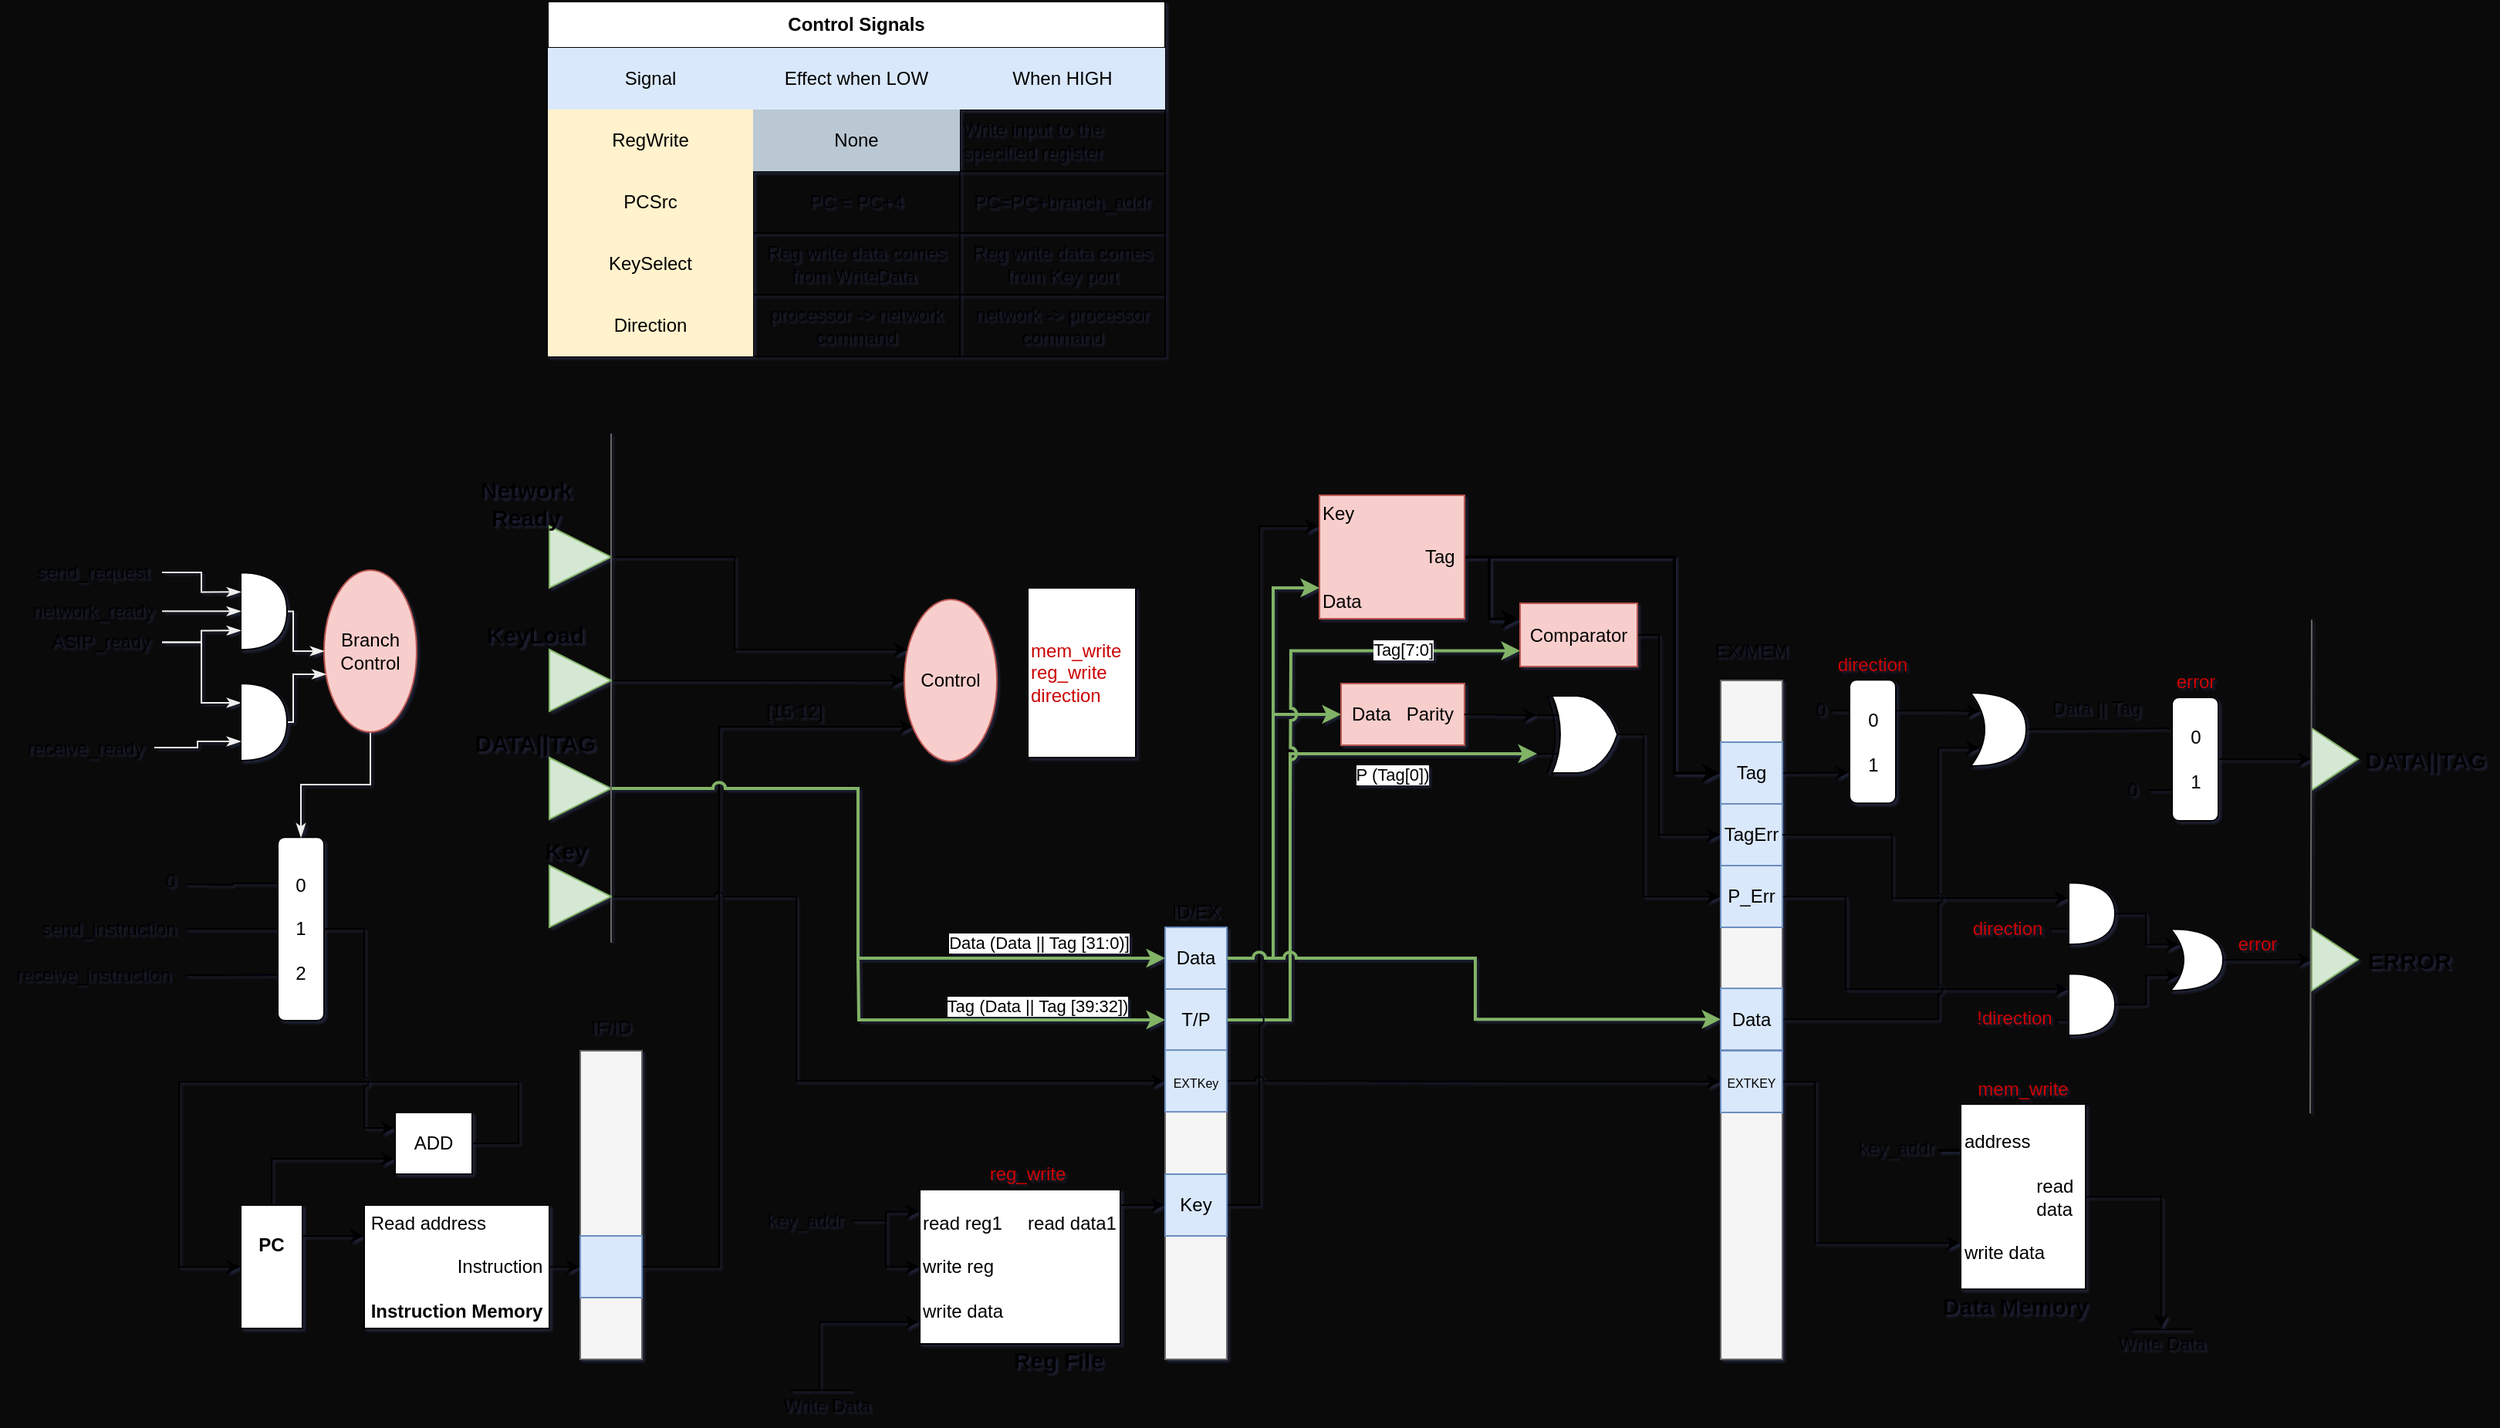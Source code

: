 <mxfile version="13.6.5">
    <diagram name="Page-1" id="74e2e168-ea6b-b213-b513-2b3c1d86103e">
        <mxGraphModel dx="2070" dy="389" grid="1" gridSize="10" guides="1" tooltips="1" connect="1" arrows="1" fold="1" page="1" pageScale="1" pageWidth="1654" pageHeight="1169" background="#0A0A0A" math="0" shadow="1">
            <root>
                <mxCell id="0"/>
                <mxCell id="1" parent="0"/>
                <mxCell id="Qz7bdWwAVYigRdBkFdGd-472" value="" style="rounded=0;whiteSpace=wrap;html=1;fillColor=#f5f5f5;strokeColor=#666666;fontColor=#333333;" parent="1" vertex="1">
                    <mxGeometry x="-525" y="564" width="40" height="440" as="geometry"/>
                </mxCell>
                <mxCell id="Qz7bdWwAVYigRdBkFdGd-471" value="" style="rounded=0;whiteSpace=wrap;html=1;fillColor=#f5f5f5;strokeColor=#666666;fontColor=#333333;" parent="1" vertex="1">
                    <mxGeometry x="-885" y="724" width="40" height="280" as="geometry"/>
                </mxCell>
                <mxCell id="Qz7bdWwAVYigRdBkFdGd-112" value="" style="rounded=0;whiteSpace=wrap;html=1;fillColor=#f5f5f5;strokeColor=#666666;fontColor=#333333;" parent="1" vertex="1">
                    <mxGeometry x="-1264" y="804" width="40" height="200" as="geometry"/>
                </mxCell>
                <mxCell id="Qz7bdWwAVYigRdBkFdGd-50" style="rounded=0;orthogonalLoop=1;jettySize=auto;html=1;strokeWidth=2;entryX=0;entryY=0.75;entryDx=0;entryDy=0;entryPerimeter=0;edgeStyle=elbowEdgeStyle;exitX=1;exitY=0.5;exitDx=0;exitDy=0;fillColor=#d5e8d4;strokeColor=#82b366;jumpStyle=arc;" parent="1" source="Qz7bdWwAVYigRdBkFdGd-68" target="X4M5kiGfj8G9DCbS5m-O-1" edge="1">
                    <mxGeometry relative="1" as="geometry">
                        <mxPoint x="-865" y="544" as="sourcePoint"/>
                        <mxPoint x="-635" y="684" as="targetPoint"/>
                        <Array as="points">
                            <mxPoint x="-804" y="694"/>
                            <mxPoint x="-805" y="694"/>
                            <mxPoint x="-745" y="714"/>
                        </Array>
                    </mxGeometry>
                </mxCell>
                <mxCell id="Qz7bdWwAVYigRdBkFdGd-59" value="P (Tag[0])" style="edgeLabel;html=1;align=center;verticalAlign=middle;resizable=0;points=[];" parent="Qz7bdWwAVYigRdBkFdGd-50" vertex="1" connectable="0">
                    <mxGeometry x="-0.06" y="-1" relative="1" as="geometry">
                        <mxPoint x="65" y="-25.14" as="offset"/>
                    </mxGeometry>
                </mxCell>
                <mxCell id="5" style="edgeStyle=orthogonalEdgeStyle;rounded=0;orthogonalLoop=1;jettySize=auto;html=1;" edge="1" parent="1" source="6q1xAT7e-KM2-TRKY-lN-1" target="Qz7bdWwAVYigRdBkFdGd-65">
                    <mxGeometry relative="1" as="geometry">
                        <Array as="points">
                            <mxPoint x="-1464" y="874"/>
                        </Array>
                    </mxGeometry>
                </mxCell>
                <mxCell id="6q1xAT7e-KM2-TRKY-lN-1" value="&lt;b&gt;PC&lt;br&gt;&lt;/b&gt;&lt;br&gt;&lt;br&gt;" style="rounded=0;whiteSpace=wrap;html=1;" parent="1" vertex="1">
                    <mxGeometry x="-1484" y="904" width="40" height="80" as="geometry"/>
                </mxCell>
                <mxCell id="OQF8yWpYjCovLzbitYyB-6" style="edgeStyle=orthogonalEdgeStyle;rounded=0;orthogonalLoop=1;jettySize=auto;html=1;entryX=0;entryY=0.5;entryDx=0;entryDy=0;" parent="1" source="6q1xAT7e-KM2-TRKY-lN-2" target="Qz7bdWwAVYigRdBkFdGd-5" edge="1">
                    <mxGeometry relative="1" as="geometry">
                        <mxPoint x="-1284" y="954" as="targetPoint"/>
                    </mxGeometry>
                </mxCell>
                <mxCell id="6q1xAT7e-KM2-TRKY-lN-2" value="&lt;div style=&quot;text-align: left&quot;&gt;&lt;span&gt;Read address&lt;/span&gt;&lt;/div&gt;&lt;div style=&quot;text-align: left&quot;&gt;&lt;br&gt;&lt;/div&gt;&lt;div style=&quot;text-align: right&quot;&gt;&lt;span&gt;Instruction&lt;/span&gt;&lt;/div&gt;&lt;div style=&quot;text-align: right&quot;&gt;&lt;br&gt;&lt;/div&gt;&lt;div style=&quot;text-align: left&quot;&gt;&lt;span&gt;&lt;b&gt;Instruction Memory&lt;/b&gt;&lt;/span&gt;&lt;/div&gt;" style="rounded=0;whiteSpace=wrap;html=1;" parent="1" vertex="1">
                    <mxGeometry x="-1404" y="904" width="120" height="80" as="geometry"/>
                </mxCell>
                <mxCell id="6q1xAT7e-KM2-TRKY-lN-3" value="" style="endArrow=classic;html=1;exitX=1;exitY=0.25;exitDx=0;exitDy=0;entryX=0;entryY=0.25;entryDx=0;entryDy=0;" parent="1" source="6q1xAT7e-KM2-TRKY-lN-1" target="6q1xAT7e-KM2-TRKY-lN-2" edge="1">
                    <mxGeometry width="50" height="50" relative="1" as="geometry">
                        <mxPoint x="-1284" y="994" as="sourcePoint"/>
                        <mxPoint x="-1234" y="944" as="targetPoint"/>
                    </mxGeometry>
                </mxCell>
                <mxCell id="6q1xAT7e-KM2-TRKY-lN-13" value="&lt;div&gt;&lt;span&gt;read reg1&amp;nbsp; &amp;nbsp; &amp;nbsp;read data1&lt;/span&gt;&lt;/div&gt;&lt;div style=&quot;text-align: right&quot;&gt;&lt;br&gt;&lt;/div&gt;&lt;div&gt;&lt;span&gt;write reg&lt;/span&gt;&lt;/div&gt;&lt;div&gt;&lt;span&gt;&lt;br&gt;&lt;/span&gt;&lt;/div&gt;write data" style="rounded=0;whiteSpace=wrap;html=1;align=left;" parent="1" vertex="1">
                    <mxGeometry x="-1044" y="894" width="130" height="100" as="geometry"/>
                </mxCell>
                <mxCell id="zgt9jMyl5GcCJCUbDBFP-15" style="edgeStyle=orthogonalEdgeStyle;rounded=0;jumpStyle=arc;orthogonalLoop=1;jettySize=auto;html=1;exitX=1;exitY=0.5;exitDx=0;exitDy=0;strokeWidth=1;entryX=0.5;entryY=0;entryDx=0;entryDy=0;" edge="1" parent="1" source="6q1xAT7e-KM2-TRKY-lN-38" target="Qz7bdWwAVYigRdBkFdGd-151">
                    <mxGeometry relative="1" as="geometry">
                        <mxPoint x="-239.5" y="974" as="targetPoint"/>
                        <Array as="points">
                            <mxPoint x="-239.5" y="899"/>
                        </Array>
                    </mxGeometry>
                </mxCell>
                <mxCell id="zgt9jMyl5GcCJCUbDBFP-55" style="edgeStyle=orthogonalEdgeStyle;rounded=0;jumpStyle=arc;orthogonalLoop=1;jettySize=auto;html=1;exitX=0;exitY=0.25;exitDx=0;exitDy=0;startArrow=none;startFill=0;endArrow=none;endFill=0;strokeWidth=2;" edge="1" parent="1" source="6q1xAT7e-KM2-TRKY-lN-38">
                    <mxGeometry relative="1" as="geometry">
                        <mxPoint x="-384" y="868.534" as="targetPoint"/>
                    </mxGeometry>
                </mxCell>
                <mxCell id="6q1xAT7e-KM2-TRKY-lN-38" value="&lt;div&gt;&lt;span&gt;address&lt;/span&gt;&lt;/div&gt;&lt;div&gt;&lt;span&gt;&lt;br&gt;&lt;/span&gt;&lt;/div&gt;&lt;div&gt;&lt;span&gt;&amp;nbsp; &amp;nbsp; &amp;nbsp; &amp;nbsp; &amp;nbsp; &amp;nbsp; &amp;nbsp; read&lt;/span&gt;&lt;/div&gt;&lt;div&gt;&lt;span&gt;&amp;nbsp; &amp;nbsp; &amp;nbsp; &amp;nbsp; &amp;nbsp; &amp;nbsp; &amp;nbsp; data&lt;/span&gt;&lt;/div&gt;&lt;div style=&quot;text-align: right&quot;&gt;&lt;br&gt;&lt;/div&gt;&lt;div&gt;&lt;span&gt;write data&lt;/span&gt;&lt;/div&gt;" style="rounded=0;whiteSpace=wrap;html=1;align=left;" parent="1" vertex="1">
                    <mxGeometry x="-369.5" y="838.58" width="81" height="120" as="geometry"/>
                </mxCell>
                <mxCell id="6q1xAT7e-KM2-TRKY-lN-56" value="&lt;font style=&quot;font-size: 15px&quot;&gt;&lt;b&gt;Reg File&lt;/b&gt;&lt;/font&gt;" style="text;html=1;strokeColor=none;fillColor=none;align=center;verticalAlign=middle;whiteSpace=wrap;rounded=0;" parent="1" vertex="1">
                    <mxGeometry x="-994" y="994" width="80" height="20" as="geometry"/>
                </mxCell>
                <mxCell id="6q1xAT7e-KM2-TRKY-lN-57" value="&lt;font style=&quot;font-size: 15px&quot;&gt;&lt;b&gt;Data Memory&lt;/b&gt;&lt;/font&gt;" style="text;html=1;strokeColor=none;fillColor=none;align=center;verticalAlign=middle;whiteSpace=wrap;rounded=0;" parent="1" vertex="1">
                    <mxGeometry x="-394.5" y="958.58" width="120" height="20" as="geometry"/>
                </mxCell>
                <mxCell id="OQF8yWpYjCovLzbitYyB-7" value="IF/ID" style="text;html=1;strokeColor=none;fillColor=none;align=center;verticalAlign=middle;whiteSpace=wrap;rounded=0;" parent="1" vertex="1">
                    <mxGeometry x="-1264" y="778.58" width="40" height="20" as="geometry"/>
                </mxCell>
                <mxCell id="OQF8yWpYjCovLzbitYyB-9" value="ID/EX" style="text;html=1;strokeColor=none;fillColor=none;align=center;verticalAlign=middle;whiteSpace=wrap;rounded=0;" parent="1" vertex="1">
                    <mxGeometry x="-885" y="704" width="40" height="20" as="geometry"/>
                </mxCell>
                <mxCell id="OQF8yWpYjCovLzbitYyB-10" value="" style="endArrow=classic;html=1;entryX=0;entryY=0.5;entryDx=0;entryDy=0;rounded=0;edgeStyle=elbowEdgeStyle;" parent="1" target="Qz7bdWwAVYigRdBkFdGd-8" edge="1">
                    <mxGeometry width="50" height="50" relative="1" as="geometry">
                        <mxPoint x="-914" y="904" as="sourcePoint"/>
                        <mxPoint x="-864" y="856.08" as="targetPoint"/>
                        <Array as="points">
                            <mxPoint x="-905" y="904"/>
                        </Array>
                    </mxGeometry>
                </mxCell>
                <mxCell id="OQF8yWpYjCovLzbitYyB-30" value="EX/MEM" style="text;html=1;strokeColor=none;fillColor=none;align=center;verticalAlign=middle;whiteSpace=wrap;rounded=0;" parent="1" vertex="1">
                    <mxGeometry x="-525" y="535" width="40" height="20" as="geometry"/>
                </mxCell>
                <mxCell id="k0A_4YkUhH9i3NWK06eN-18" value="" style="endArrow=classic;html=1;exitX=1;exitY=0.5;exitDx=0;exitDy=0;rounded=0;entryX=0;entryY=0.5;entryDx=0;entryDy=0;" parent="1" source="Qz7bdWwAVYigRdBkFdGd-65" target="6q1xAT7e-KM2-TRKY-lN-1" edge="1">
                    <mxGeometry width="50" height="50" relative="1" as="geometry">
                        <mxPoint x="-1324.442" y="768.869" as="sourcePoint"/>
                        <mxPoint x="-1544" y="929" as="targetPoint"/>
                        <Array as="points">
                            <mxPoint x="-1304" y="864"/>
                            <mxPoint x="-1304" y="824"/>
                            <mxPoint x="-1524" y="824"/>
                            <mxPoint x="-1524" y="944"/>
                        </Array>
                    </mxGeometry>
                </mxCell>
                <mxCell id="Qz7bdWwAVYigRdBkFdGd-118" style="edgeStyle=elbowEdgeStyle;rounded=0;jumpStyle=arc;orthogonalLoop=1;jettySize=auto;html=1;strokeWidth=1;entryX=0.097;entryY=0.786;entryDx=0;entryDy=0;entryPerimeter=0;" parent="1" source="Qz7bdWwAVYigRdBkFdGd-5" edge="1" target="Qz7bdWwAVYigRdBkFdGd-115">
                    <mxGeometry relative="1" as="geometry">
                        <mxPoint x="-1054" y="594" as="targetPoint"/>
                        <Array as="points">
                            <mxPoint x="-1174" y="754"/>
                            <mxPoint x="-1174" y="614"/>
                            <mxPoint x="-1174" y="584"/>
                            <mxPoint x="-1174" y="744"/>
                        </Array>
                    </mxGeometry>
                </mxCell>
                <mxCell id="Qz7bdWwAVYigRdBkFdGd-5" value="" style="whiteSpace=wrap;html=1;aspect=fixed;fillColor=#dae8fc;strokeColor=#6c8ebf;" parent="1" vertex="1">
                    <mxGeometry x="-1264" y="924" width="40" height="40" as="geometry"/>
                </mxCell>
                <mxCell id="zgt9jMyl5GcCJCUbDBFP-25" style="edgeStyle=orthogonalEdgeStyle;rounded=0;jumpStyle=arc;orthogonalLoop=1;jettySize=auto;html=1;exitX=1;exitY=0.5;exitDx=0;exitDy=0;entryX=0;entryY=0.25;entryDx=0;entryDy=0;startArrow=none;startFill=0;endArrow=classic;endFill=1;strokeWidth=1;" edge="1" parent="1" source="Qz7bdWwAVYigRdBkFdGd-8" target="Qz7bdWwAVYigRdBkFdGd-52">
                    <mxGeometry relative="1" as="geometry">
                        <Array as="points">
                            <mxPoint x="-824" y="904"/>
                            <mxPoint x="-824" y="464"/>
                        </Array>
                    </mxGeometry>
                </mxCell>
                <mxCell id="Qz7bdWwAVYigRdBkFdGd-8" value="Key" style="whiteSpace=wrap;html=1;aspect=fixed;fillColor=#dae8fc;strokeColor=#6c8ebf;" parent="1" vertex="1">
                    <mxGeometry x="-885" y="884" width="40" height="40" as="geometry"/>
                </mxCell>
                <mxCell id="Qz7bdWwAVYigRdBkFdGd-28" style="edgeStyle=orthogonalEdgeStyle;rounded=0;orthogonalLoop=1;jettySize=auto;html=1;entryX=0;entryY=0.5;entryDx=0;entryDy=0;fillColor=#d5e8d4;strokeColor=#82b366;strokeWidth=2;exitX=1;exitY=0.5;exitDx=0;exitDy=0;jumpStyle=arc;" parent="1" source="Qz7bdWwAVYigRdBkFdGd-25" target="Qz7bdWwAVYigRdBkFdGd-69" edge="1">
                    <mxGeometry relative="1" as="geometry">
                        <mxPoint x="-1074" y="734" as="sourcePoint"/>
                        <Array as="points">
                            <mxPoint x="-1084" y="634"/>
                            <mxPoint x="-1084" y="744"/>
                        </Array>
                    </mxGeometry>
                </mxCell>
                <mxCell id="Qz7bdWwAVYigRdBkFdGd-32" value="Data (Data || Tag [31:0)]" style="edgeLabel;html=1;align=center;verticalAlign=middle;resizable=0;points=[];" parent="Qz7bdWwAVYigRdBkFdGd-28" vertex="1" connectable="0">
                    <mxGeometry x="0.576" y="-2" relative="1" as="geometry">
                        <mxPoint x="17.43" y="-12" as="offset"/>
                    </mxGeometry>
                </mxCell>
                <mxCell id="Qz7bdWwAVYigRdBkFdGd-25" value="" style="triangle;whiteSpace=wrap;html=1;fillColor=#d5e8d4;strokeColor=#82b366;" parent="1" vertex="1">
                    <mxGeometry x="-1284" y="614" width="40" height="40" as="geometry"/>
                </mxCell>
                <mxCell id="Qz7bdWwAVYigRdBkFdGd-26" value="&lt;font style=&quot;font-size: 15px&quot;&gt;&lt;b&gt;DATA||TAG&lt;/b&gt;&lt;/font&gt;" style="text;html=1;strokeColor=none;fillColor=none;align=center;verticalAlign=middle;whiteSpace=wrap;rounded=0;" parent="1" vertex="1">
                    <mxGeometry x="-1344" y="594" width="102.29" height="20" as="geometry"/>
                </mxCell>
                <mxCell id="Qz7bdWwAVYigRdBkFdGd-35" value="&lt;font style=&quot;font-size: 15px&quot;&gt;&lt;b&gt;ERROR&lt;/b&gt;&lt;/font&gt;" style="text;html=1;strokeColor=none;fillColor=none;align=center;verticalAlign=middle;whiteSpace=wrap;rounded=0;" parent="1" vertex="1">
                    <mxGeometry x="-115.75" y="735.08" width="75" height="20" as="geometry"/>
                </mxCell>
                <mxCell id="zgt9jMyl5GcCJCUbDBFP-52" style="edgeStyle=orthogonalEdgeStyle;rounded=0;jumpStyle=arc;orthogonalLoop=1;jettySize=auto;html=1;exitX=0;exitY=0.5;exitDx=0;exitDy=0;startArrow=classic;startFill=1;endArrow=none;endFill=0;strokeWidth=2;fillColor=#d5e8d4;strokeColor=#82b366;" edge="1" parent="1" source="Qz7bdWwAVYigRdBkFdGd-43">
                    <mxGeometry relative="1" as="geometry">
                        <mxPoint x="-814" y="586" as="targetPoint"/>
                    </mxGeometry>
                </mxCell>
                <mxCell id="Qz7bdWwAVYigRdBkFdGd-43" value="Data&amp;nbsp; &amp;nbsp;Parity" style="rounded=0;whiteSpace=wrap;html=1;fillColor=#f8cecc;strokeColor=#b85450;" parent="1" vertex="1">
                    <mxGeometry x="-771" y="566" width="80" height="40" as="geometry"/>
                </mxCell>
                <mxCell id="Qz7bdWwAVYigRdBkFdGd-46" style="rounded=0;orthogonalLoop=1;jettySize=auto;html=1;entryX=0;entryY=0.75;entryDx=0;entryDy=0;strokeWidth=2;edgeStyle=elbowEdgeStyle;exitX=1;exitY=0.5;exitDx=0;exitDy=0;fillColor=#d5e8d4;strokeColor=#82b366;jumpStyle=arc;" parent="1" source="Qz7bdWwAVYigRdBkFdGd-69" target="Qz7bdWwAVYigRdBkFdGd-52" edge="1">
                    <mxGeometry relative="1" as="geometry">
                        <mxPoint x="-865" y="504" as="sourcePoint"/>
                        <mxPoint x="-745" y="445.93" as="targetPoint"/>
                        <Array as="points">
                            <mxPoint x="-815" y="624"/>
                        </Array>
                    </mxGeometry>
                </mxCell>
                <mxCell id="Qz7bdWwAVYigRdBkFdGd-63" style="edgeStyle=elbowEdgeStyle;rounded=0;jumpStyle=arc;orthogonalLoop=1;jettySize=auto;html=1;entryX=0;entryY=0.5;entryDx=0;entryDy=0;strokeWidth=1;exitX=1;exitY=0.5;exitDx=0;exitDy=0;exitPerimeter=0;" parent="1" source="X4M5kiGfj8G9DCbS5m-O-1" target="Qz7bdWwAVYigRdBkFdGd-60" edge="1">
                    <mxGeometry relative="1" as="geometry">
                        <Array as="points">
                            <mxPoint x="-575" y="654"/>
                        </Array>
                        <mxPoint x="-585.0" y="624" as="sourcePoint"/>
                    </mxGeometry>
                </mxCell>
                <mxCell id="Qz7bdWwAVYigRdBkFdGd-57" style="edgeStyle=elbowEdgeStyle;rounded=0;orthogonalLoop=1;jettySize=auto;html=1;entryX=0;entryY=0.25;entryDx=0;entryDy=0;strokeWidth=2;exitX=1;exitY=0.5;exitDx=0;exitDy=0;" parent="1" source="Qz7bdWwAVYigRdBkFdGd-52" target="Qz7bdWwAVYigRdBkFdGd-55" edge="1">
                    <mxGeometry relative="1" as="geometry">
                        <Array as="points">
                            <mxPoint x="-675" y="504"/>
                        </Array>
                    </mxGeometry>
                </mxCell>
                <mxCell id="Qz7bdWwAVYigRdBkFdGd-89" style="rounded=0;jumpStyle=arc;orthogonalLoop=1;jettySize=auto;elbow=vertical;html=1;entryX=0;entryY=0.5;entryDx=0;entryDy=0;strokeWidth=2;exitX=1;exitY=0.5;exitDx=0;exitDy=0;" parent="1" source="Qz7bdWwAVYigRdBkFdGd-52" target="Qz7bdWwAVYigRdBkFdGd-88" edge="1">
                    <mxGeometry relative="1" as="geometry">
                        <Array as="points">
                            <mxPoint x="-555" y="484"/>
                            <mxPoint x="-555" y="624"/>
                        </Array>
                    </mxGeometry>
                </mxCell>
                <mxCell id="Qz7bdWwAVYigRdBkFdGd-52" value="&lt;div&gt;&lt;span&gt;Key&lt;/span&gt;&lt;/div&gt;&lt;div&gt;&lt;br&gt;&lt;/div&gt;&lt;div&gt;&amp;nbsp; &amp;nbsp; &amp;nbsp; &amp;nbsp; &amp;nbsp; &amp;nbsp; &amp;nbsp; &amp;nbsp; &amp;nbsp; &amp;nbsp; Tag&lt;/div&gt;&lt;div&gt;&lt;br&gt;&lt;/div&gt;&lt;div&gt;Data&lt;/div&gt;" style="rounded=0;whiteSpace=wrap;html=1;fillColor=#f8cecc;strokeColor=#b85450;align=left;" parent="1" vertex="1">
                    <mxGeometry x="-785" y="444" width="94" height="80" as="geometry"/>
                </mxCell>
                <mxCell id="Qz7bdWwAVYigRdBkFdGd-62" style="edgeStyle=elbowEdgeStyle;rounded=0;jumpStyle=arc;orthogonalLoop=1;jettySize=auto;html=1;entryX=0;entryY=0.5;entryDx=0;entryDy=0;strokeWidth=1;" parent="1" source="Qz7bdWwAVYigRdBkFdGd-55" target="Qz7bdWwAVYigRdBkFdGd-61" edge="1">
                    <mxGeometry relative="1" as="geometry">
                        <Array as="points">
                            <mxPoint x="-565" y="594"/>
                        </Array>
                    </mxGeometry>
                </mxCell>
                <mxCell id="zgt9jMyl5GcCJCUbDBFP-26" style="edgeStyle=orthogonalEdgeStyle;rounded=0;jumpStyle=arc;orthogonalLoop=1;jettySize=auto;html=1;exitX=0;exitY=0.75;exitDx=0;exitDy=0;startArrow=classic;startFill=1;endArrow=none;endFill=0;strokeWidth=2;fillColor=#d5e8d4;strokeColor=#82b366;" edge="1" parent="1" source="Qz7bdWwAVYigRdBkFdGd-55">
                    <mxGeometry relative="1" as="geometry">
                        <mxPoint x="-804" y="644" as="targetPoint"/>
                    </mxGeometry>
                </mxCell>
                <mxCell id="Qz7bdWwAVYigRdBkFdGd-55" value="Comparator" style="rounded=0;whiteSpace=wrap;html=1;fillColor=#f8cecc;strokeColor=#b85450;" parent="1" vertex="1">
                    <mxGeometry x="-655" y="514" width="76" height="41" as="geometry"/>
                </mxCell>
                <mxCell id="zgt9jMyl5GcCJCUbDBFP-39" style="edgeStyle=orthogonalEdgeStyle;rounded=0;jumpStyle=arc;orthogonalLoop=1;jettySize=auto;html=1;exitX=1;exitY=0.5;exitDx=0;exitDy=0;entryX=0;entryY=0.25;entryDx=0;entryDy=0;entryPerimeter=0;startArrow=none;startFill=0;endArrow=classic;endFill=1;strokeWidth=1;" edge="1" parent="1" source="Qz7bdWwAVYigRdBkFdGd-60" target="Qz7bdWwAVYigRdBkFdGd-93">
                    <mxGeometry relative="1" as="geometry">
                        <Array as="points">
                            <mxPoint x="-444" y="704"/>
                            <mxPoint x="-444" y="764"/>
                        </Array>
                    </mxGeometry>
                </mxCell>
                <mxCell id="Qz7bdWwAVYigRdBkFdGd-60" value="P_Err" style="whiteSpace=wrap;html=1;aspect=fixed;fillColor=#dae8fc;strokeColor=#6c8ebf;" parent="1" vertex="1">
                    <mxGeometry x="-525" y="684" width="40" height="40" as="geometry"/>
                </mxCell>
                <mxCell id="Qz7bdWwAVYigRdBkFdGd-61" value="TagErr" style="whiteSpace=wrap;html=1;aspect=fixed;fillColor=#dae8fc;strokeColor=#6c8ebf;" parent="1" vertex="1">
                    <mxGeometry x="-525" y="644" width="40" height="40" as="geometry"/>
                </mxCell>
                <mxCell id="Qz7bdWwAVYigRdBkFdGd-65" value="ADD" style="rounded=0;whiteSpace=wrap;html=1;" parent="1" vertex="1">
                    <mxGeometry x="-1384" y="844" width="50" height="40" as="geometry"/>
                </mxCell>
                <mxCell id="zgt9jMyl5GcCJCUbDBFP-23" style="edgeStyle=orthogonalEdgeStyle;rounded=0;jumpStyle=arc;orthogonalLoop=1;jettySize=auto;html=1;exitX=0;exitY=0.5;exitDx=0;exitDy=0;startArrow=classic;startFill=1;endArrow=none;endFill=0;strokeWidth=2;fillColor=#d5e8d4;strokeColor=#82b366;" edge="1" parent="1" source="Qz7bdWwAVYigRdBkFdGd-68">
                    <mxGeometry relative="1" as="geometry">
                        <mxPoint x="-1084" y="744" as="targetPoint"/>
                    </mxGeometry>
                </mxCell>
                <mxCell id="Qz7bdWwAVYigRdBkFdGd-68" value="T/P" style="whiteSpace=wrap;html=1;aspect=fixed;fillColor=#dae8fc;strokeColor=#6c8ebf;" parent="1" vertex="1">
                    <mxGeometry x="-885" y="764" width="40" height="40" as="geometry"/>
                </mxCell>
                <mxCell id="Qz7bdWwAVYigRdBkFdGd-69" value="Data" style="whiteSpace=wrap;html=1;aspect=fixed;fillColor=#dae8fc;strokeColor=#6c8ebf;" parent="1" vertex="1">
                    <mxGeometry x="-885" y="724" width="40" height="40" as="geometry"/>
                </mxCell>
                <mxCell id="Qz7bdWwAVYigRdBkFdGd-80" value="" style="endArrow=none;html=1;strokeWidth=1;" parent="1" edge="1">
                    <mxGeometry width="50" height="50" relative="1" as="geometry">
                        <mxPoint x="-1127.86" y="1024" as="sourcePoint"/>
                        <mxPoint x="-1087.86" y="1024" as="targetPoint"/>
                    </mxGeometry>
                </mxCell>
                <mxCell id="Qz7bdWwAVYigRdBkFdGd-82" style="edgeStyle=elbowEdgeStyle;rounded=0;jumpStyle=arc;orthogonalLoop=1;jettySize=auto;html=1;entryX=-0.002;entryY=0.858;entryDx=0;entryDy=0;strokeWidth=1;exitX=0.5;exitY=0;exitDx=0;exitDy=0;entryPerimeter=0;" parent="1" source="Qz7bdWwAVYigRdBkFdGd-81" target="6q1xAT7e-KM2-TRKY-lN-13" edge="1">
                    <mxGeometry relative="1" as="geometry">
                        <Array as="points">
                            <mxPoint x="-1109" y="1044"/>
                        </Array>
                        <mxPoint x="-1135.36" y="1029" as="targetPoint"/>
                    </mxGeometry>
                </mxCell>
                <mxCell id="Qz7bdWwAVYigRdBkFdGd-81" value="Write Data" style="text;html=1;strokeColor=none;fillColor=none;align=center;verticalAlign=middle;whiteSpace=wrap;rounded=0;" parent="1" vertex="1">
                    <mxGeometry x="-1154" y="1024" width="100" height="20" as="geometry"/>
                </mxCell>
                <mxCell id="zgt9jMyl5GcCJCUbDBFP-35" style="edgeStyle=orthogonalEdgeStyle;rounded=0;jumpStyle=arc;orthogonalLoop=1;jettySize=auto;html=1;exitX=1;exitY=0.5;exitDx=0;exitDy=0;entryX=0;entryY=0.75;entryDx=0;entryDy=0;startArrow=none;startFill=0;endArrow=classic;endFill=1;strokeWidth=1;" edge="1" parent="1" source="Qz7bdWwAVYigRdBkFdGd-88" target="Qz7bdWwAVYigRdBkFdGd-125">
                    <mxGeometry relative="1" as="geometry"/>
                </mxCell>
                <mxCell id="Qz7bdWwAVYigRdBkFdGd-88" value="Tag" style="whiteSpace=wrap;html=1;aspect=fixed;fillColor=#dae8fc;strokeColor=#6c8ebf;" parent="1" vertex="1">
                    <mxGeometry x="-525" y="604" width="40" height="40" as="geometry"/>
                </mxCell>
                <mxCell id="zgt9jMyl5GcCJCUbDBFP-42" style="edgeStyle=orthogonalEdgeStyle;rounded=0;jumpStyle=arc;orthogonalLoop=1;jettySize=auto;html=1;exitX=1;exitY=0.5;exitDx=0;exitDy=0;exitPerimeter=0;entryX=0;entryY=0.5;entryDx=0;entryDy=0;startArrow=none;startFill=0;endArrow=classic;endFill=1;strokeWidth=1;" edge="1" parent="1" source="Qz7bdWwAVYigRdBkFdGd-90" target="Qz7bdWwAVYigRdBkFdGd-103">
                    <mxGeometry relative="1" as="geometry"/>
                </mxCell>
                <mxCell id="Qz7bdWwAVYigRdBkFdGd-90" value="" style="shape=xor;whiteSpace=wrap;html=1;" parent="1" vertex="1">
                    <mxGeometry x="-233.5" y="725.08" width="34" height="40" as="geometry"/>
                </mxCell>
                <mxCell id="zgt9jMyl5GcCJCUbDBFP-38" style="edgeStyle=orthogonalEdgeStyle;rounded=0;jumpStyle=arc;orthogonalLoop=1;jettySize=auto;html=1;exitX=0;exitY=0.25;exitDx=0;exitDy=0;exitPerimeter=0;entryX=1;entryY=0.5;entryDx=0;entryDy=0;startArrow=classic;startFill=1;endArrow=none;endFill=0;strokeWidth=1;" edge="1" parent="1" source="Qz7bdWwAVYigRdBkFdGd-91" target="Qz7bdWwAVYigRdBkFdGd-61">
                    <mxGeometry relative="1" as="geometry">
                        <Array as="points">
                            <mxPoint x="-414" y="705"/>
                            <mxPoint x="-414" y="664"/>
                        </Array>
                    </mxGeometry>
                </mxCell>
                <mxCell id="zgt9jMyl5GcCJCUbDBFP-43" style="edgeStyle=orthogonalEdgeStyle;rounded=0;jumpStyle=arc;orthogonalLoop=1;jettySize=auto;html=1;exitX=1;exitY=0.5;exitDx=0;exitDy=0;exitPerimeter=0;entryX=0.175;entryY=0.25;entryDx=0;entryDy=0;entryPerimeter=0;startArrow=none;startFill=0;endArrow=classic;endFill=1;strokeWidth=1;" edge="1" parent="1" source="Qz7bdWwAVYigRdBkFdGd-91" target="Qz7bdWwAVYigRdBkFdGd-90">
                    <mxGeometry relative="1" as="geometry"/>
                </mxCell>
                <mxCell id="zgt9jMyl5GcCJCUbDBFP-48" style="edgeStyle=orthogonalEdgeStyle;rounded=0;jumpStyle=arc;orthogonalLoop=1;jettySize=auto;html=1;exitX=0;exitY=0.75;exitDx=0;exitDy=0;exitPerimeter=0;startArrow=none;startFill=0;endArrow=none;endFill=0;strokeWidth=1;" edge="1" parent="1" source="Qz7bdWwAVYigRdBkFdGd-91">
                    <mxGeometry relative="1" as="geometry">
                        <mxPoint x="-312" y="725.18" as="targetPoint"/>
                    </mxGeometry>
                </mxCell>
                <mxCell id="Qz7bdWwAVYigRdBkFdGd-91" value="" style="shape=or;whiteSpace=wrap;html=1;" parent="1" vertex="1">
                    <mxGeometry x="-299.5" y="695.08" width="30" height="40" as="geometry"/>
                </mxCell>
                <mxCell id="zgt9jMyl5GcCJCUbDBFP-21" style="edgeStyle=orthogonalEdgeStyle;rounded=0;jumpStyle=arc;orthogonalLoop=1;jettySize=auto;html=1;exitX=0;exitY=0.75;exitDx=0;exitDy=0;exitPerimeter=0;endArrow=none;endFill=0;strokeWidth=1;" edge="1" parent="1" source="Qz7bdWwAVYigRdBkFdGd-93">
                    <mxGeometry relative="1" as="geometry">
                        <mxPoint x="-307.5" y="785.057" as="targetPoint"/>
                    </mxGeometry>
                </mxCell>
                <mxCell id="zgt9jMyl5GcCJCUbDBFP-44" style="edgeStyle=orthogonalEdgeStyle;rounded=0;jumpStyle=arc;orthogonalLoop=1;jettySize=auto;html=1;exitX=1;exitY=0.5;exitDx=0;exitDy=0;exitPerimeter=0;entryX=0.175;entryY=0.75;entryDx=0;entryDy=0;entryPerimeter=0;startArrow=none;startFill=0;endArrow=classic;endFill=1;strokeWidth=1;" edge="1" parent="1" source="Qz7bdWwAVYigRdBkFdGd-93" target="Qz7bdWwAVYigRdBkFdGd-90">
                    <mxGeometry relative="1" as="geometry"/>
                </mxCell>
                <mxCell id="Qz7bdWwAVYigRdBkFdGd-93" value="" style="shape=or;whiteSpace=wrap;html=1;" parent="1" vertex="1">
                    <mxGeometry x="-299.5" y="754.08" width="30" height="40" as="geometry"/>
                </mxCell>
                <mxCell id="Qz7bdWwAVYigRdBkFdGd-96" value="&lt;font color=&quot;#cc0000&quot;&gt;direction&lt;/font&gt;" style="text;html=1;strokeColor=none;fillColor=none;align=center;verticalAlign=middle;whiteSpace=wrap;rounded=0;" parent="1" vertex="1">
                    <mxGeometry x="-364.5" y="715.08" width="50" height="20" as="geometry"/>
                </mxCell>
                <mxCell id="Qz7bdWwAVYigRdBkFdGd-97" value="&lt;font color=&quot;#cc0000&quot;&gt;!direction&lt;/font&gt;" style="text;html=1;strokeColor=none;fillColor=none;align=center;verticalAlign=middle;whiteSpace=wrap;rounded=0;" parent="1" vertex="1">
                    <mxGeometry x="-364.5" y="773.08" width="59" height="20" as="geometry"/>
                </mxCell>
                <mxCell id="Qz7bdWwAVYigRdBkFdGd-102" value="" style="triangle;whiteSpace=wrap;html=1;fillColor=#d5e8d4;strokeColor=#82b366;" parent="1" vertex="1">
                    <mxGeometry x="-142" y="595" width="30" height="40" as="geometry"/>
                </mxCell>
                <mxCell id="Qz7bdWwAVYigRdBkFdGd-103" value="" style="triangle;whiteSpace=wrap;html=1;fillColor=#d5e8d4;strokeColor=#82b366;" parent="1" vertex="1">
                    <mxGeometry x="-142" y="725" width="30" height="40" as="geometry"/>
                </mxCell>
                <mxCell id="Qz7bdWwAVYigRdBkFdGd-104" value="&lt;b&gt;&lt;font style=&quot;font-size: 15px&quot;&gt;DATA||TAG&lt;/font&gt;&lt;/b&gt;" style="text;html=1;strokeColor=none;fillColor=none;align=center;verticalAlign=middle;whiteSpace=wrap;rounded=0;" parent="1" vertex="1">
                    <mxGeometry x="-112" y="600.0" width="87.5" height="30" as="geometry"/>
                </mxCell>
                <mxCell id="Qz7bdWwAVYigRdBkFdGd-115" value="Control" style="ellipse;whiteSpace=wrap;html=1;fillColor=#f8cecc;strokeColor=#b85450;" parent="1" vertex="1">
                    <mxGeometry x="-1054" y="511.5" width="60" height="105" as="geometry"/>
                </mxCell>
                <mxCell id="Qz7bdWwAVYigRdBkFdGd-119" value="&lt;div&gt;&lt;span style=&quot;color: rgb(204 , 0 , 0)&quot;&gt;&lt;br&gt;&lt;/span&gt;&lt;/div&gt;&lt;div&gt;&lt;span style=&quot;color: rgb(204 , 0 , 0)&quot;&gt;mem_write&lt;/span&gt;&lt;/div&gt;&lt;div&gt;&lt;span style=&quot;color: rgb(204 , 0 , 0)&quot;&gt;reg_write&lt;/span&gt;&lt;/div&gt;&lt;div&gt;&lt;span style=&quot;color: rgb(204 , 0 , 0)&quot;&gt;direction&lt;/span&gt;&lt;/div&gt;&lt;div&gt;&lt;span&gt;&lt;font color=&quot;#cc0000&quot;&gt;&lt;br&gt;&lt;/font&gt;&lt;/span&gt;&lt;/div&gt;" style="rounded=0;whiteSpace=wrap;html=1;align=left;" parent="1" vertex="1">
                    <mxGeometry x="-974" y="504" width="70" height="110" as="geometry"/>
                </mxCell>
                <mxCell id="zgt9jMyl5GcCJCUbDBFP-53" style="edgeStyle=orthogonalEdgeStyle;rounded=0;jumpStyle=arc;orthogonalLoop=1;jettySize=auto;html=1;exitX=0;exitY=0.5;exitDx=0;exitDy=0;startArrow=classic;startFill=1;endArrow=none;endFill=0;strokeWidth=2;fillColor=#d5e8d4;strokeColor=#82b366;" edge="1" parent="1" source="Qz7bdWwAVYigRdBkFdGd-121">
                    <mxGeometry relative="1" as="geometry">
                        <mxPoint x="-814" y="744" as="targetPoint"/>
                        <Array as="points">
                            <mxPoint x="-684" y="784"/>
                            <mxPoint x="-684" y="744"/>
                        </Array>
                    </mxGeometry>
                </mxCell>
                <mxCell id="zgt9jMyl5GcCJCUbDBFP-71" style="edgeStyle=orthogonalEdgeStyle;rounded=0;jumpStyle=arc;orthogonalLoop=1;jettySize=auto;html=1;exitX=1;exitY=0.5;exitDx=0;exitDy=0;startArrow=none;startFill=0;endArrow=classic;endFill=1;strokeWidth=1;entryX=0.175;entryY=0.75;entryDx=0;entryDy=0;entryPerimeter=0;" edge="1" parent="1" source="Qz7bdWwAVYigRdBkFdGd-121" target="zgt9jMyl5GcCJCUbDBFP-79">
                    <mxGeometry relative="1" as="geometry">
                        <mxPoint x="-384" y="634" as="targetPoint"/>
                        <Array as="points">
                            <mxPoint x="-384" y="784"/>
                            <mxPoint x="-384" y="608"/>
                        </Array>
                    </mxGeometry>
                </mxCell>
                <mxCell id="Qz7bdWwAVYigRdBkFdGd-121" value="Data" style="whiteSpace=wrap;html=1;aspect=fixed;fillColor=#dae8fc;strokeColor=#6c8ebf;" parent="1" vertex="1">
                    <mxGeometry x="-525" y="763.58" width="40" height="40" as="geometry"/>
                </mxCell>
                <mxCell id="zgt9jMyl5GcCJCUbDBFP-73" style="edgeStyle=orthogonalEdgeStyle;rounded=0;jumpStyle=arc;orthogonalLoop=1;jettySize=auto;html=1;exitX=0;exitY=0.25;exitDx=0;exitDy=0;startArrow=none;startFill=0;endArrow=none;endFill=0;strokeWidth=1;" edge="1" parent="1" source="Qz7bdWwAVYigRdBkFdGd-125">
                    <mxGeometry relative="1" as="geometry">
                        <mxPoint x="-454" y="583.714" as="targetPoint"/>
                    </mxGeometry>
                </mxCell>
                <mxCell id="zgt9jMyl5GcCJCUbDBFP-81" style="edgeStyle=orthogonalEdgeStyle;rounded=0;jumpStyle=arc;orthogonalLoop=1;jettySize=auto;html=1;exitX=1;exitY=0.25;exitDx=0;exitDy=0;entryX=0.175;entryY=0.25;entryDx=0;entryDy=0;entryPerimeter=0;startArrow=none;startFill=0;endArrow=classic;endFill=1;strokeWidth=1;" edge="1" parent="1" source="Qz7bdWwAVYigRdBkFdGd-125" target="zgt9jMyl5GcCJCUbDBFP-79">
                    <mxGeometry relative="1" as="geometry"/>
                </mxCell>
                <mxCell id="Qz7bdWwAVYigRdBkFdGd-125" value="&lt;div&gt;0&lt;/div&gt;&lt;div&gt;&lt;br&gt;&lt;/div&gt;&lt;div&gt;1&lt;/div&gt;" style="rounded=1;whiteSpace=wrap;html=1;align=center;" parent="1" vertex="1">
                    <mxGeometry x="-441.5" y="563.58" width="30" height="80" as="geometry"/>
                </mxCell>
                <mxCell id="Qz7bdWwAVYigRdBkFdGd-126" value="&lt;font color=&quot;#cc0000&quot;&gt;direction&lt;br&gt;&lt;/font&gt;" style="text;html=1;strokeColor=none;fillColor=none;align=center;verticalAlign=middle;whiteSpace=wrap;rounded=0;" parent="1" vertex="1">
                    <mxGeometry x="-454" y="544.16" width="55" height="20" as="geometry"/>
                </mxCell>
                <mxCell id="zgt9jMyl5GcCJCUbDBFP-45" style="edgeStyle=orthogonalEdgeStyle;rounded=0;jumpStyle=arc;orthogonalLoop=1;jettySize=auto;html=1;exitX=1;exitY=0.5;exitDx=0;exitDy=0;startArrow=none;startFill=0;endArrow=classic;endFill=1;strokeWidth=1;" edge="1" parent="1" source="Qz7bdWwAVYigRdBkFdGd-144" target="Qz7bdWwAVYigRdBkFdGd-102">
                    <mxGeometry relative="1" as="geometry"/>
                </mxCell>
                <mxCell id="zgt9jMyl5GcCJCUbDBFP-76" style="edgeStyle=orthogonalEdgeStyle;rounded=0;jumpStyle=arc;orthogonalLoop=1;jettySize=auto;html=1;exitX=0;exitY=0.75;exitDx=0;exitDy=0;startArrow=none;startFill=0;endArrow=none;endFill=0;strokeWidth=1;" edge="1" parent="1" source="Qz7bdWwAVYigRdBkFdGd-144">
                    <mxGeometry relative="1" as="geometry">
                        <mxPoint x="-248" y="635.134" as="targetPoint"/>
                    </mxGeometry>
                </mxCell>
                <mxCell id="Qz7bdWwAVYigRdBkFdGd-144" value="&lt;div&gt;0&lt;/div&gt;&lt;div&gt;&lt;br&gt;&lt;/div&gt;&lt;div&gt;1&lt;/div&gt;" style="rounded=1;whiteSpace=wrap;html=1;align=center;" parent="1" vertex="1">
                    <mxGeometry x="-232.5" y="575" width="30" height="80" as="geometry"/>
                </mxCell>
                <mxCell id="Qz7bdWwAVYigRdBkFdGd-145" value="&lt;font color=&quot;#cc0000&quot;&gt;error&lt;br&gt;&lt;/font&gt;" style="text;html=1;strokeColor=none;fillColor=none;align=center;verticalAlign=middle;whiteSpace=wrap;rounded=0;" parent="1" vertex="1">
                    <mxGeometry x="-237.5" y="555" width="40" height="20" as="geometry"/>
                </mxCell>
                <mxCell id="Qz7bdWwAVYigRdBkFdGd-151" value="Write Data" style="text;html=1;strokeColor=none;fillColor=none;align=center;verticalAlign=middle;whiteSpace=wrap;rounded=0;" parent="1" vertex="1">
                    <mxGeometry x="-274.5" y="984" width="70" height="20" as="geometry"/>
                </mxCell>
                <mxCell id="zgt9jMyl5GcCJCUbDBFP-4" style="edgeStyle=orthogonalEdgeStyle;rounded=0;orthogonalLoop=1;jettySize=auto;html=1;exitX=1;exitY=0.5;exitDx=0;exitDy=0;" edge="1" parent="1" source="Qz7bdWwAVYigRdBkFdGd-156" target="Qz7bdWwAVYigRdBkFdGd-115">
                    <mxGeometry relative="1" as="geometry">
                        <mxPoint x="-1054" y="544" as="targetPoint"/>
                        <Array as="points">
                            <mxPoint x="-1164" y="484"/>
                            <mxPoint x="-1164" y="544"/>
                        </Array>
                    </mxGeometry>
                </mxCell>
                <mxCell id="Qz7bdWwAVYigRdBkFdGd-156" value="" style="triangle;whiteSpace=wrap;html=1;fillColor=#d5e8d4;strokeColor=#82b366;" parent="1" vertex="1">
                    <mxGeometry x="-1284" y="464" width="40" height="40" as="geometry"/>
                </mxCell>
                <mxCell id="Qz7bdWwAVYigRdBkFdGd-157" value="&lt;font style=&quot;font-size: 15px&quot;&gt;&lt;b&gt;Network Ready&lt;/b&gt;&lt;/font&gt;" style="text;html=1;strokeColor=none;fillColor=none;align=center;verticalAlign=middle;whiteSpace=wrap;rounded=0;" parent="1" vertex="1">
                    <mxGeometry x="-1354" y="434" width="110" height="30" as="geometry"/>
                </mxCell>
                <mxCell id="Qz7bdWwAVYigRdBkFdGd-480" style="edgeStyle=elbowEdgeStyle;rounded=0;jumpStyle=arc;orthogonalLoop=1;jettySize=auto;html=1;strokeWidth=1;exitX=1;exitY=0.5;exitDx=0;exitDy=0;entryX=0;entryY=0.143;entryDx=0;entryDy=0;entryPerimeter=0;" parent="1" source="Qz7bdWwAVYigRdBkFdGd-479" target="6q1xAT7e-KM2-TRKY-lN-13" edge="1">
                    <mxGeometry relative="1" as="geometry">
                        <mxPoint x="-1104" y="905" as="sourcePoint"/>
                        <mxPoint x="-1083" y="924" as="targetPoint"/>
                    </mxGeometry>
                </mxCell>
                <mxCell id="Qz7bdWwAVYigRdBkFdGd-485" style="edgeStyle=elbowEdgeStyle;rounded=0;jumpStyle=arc;orthogonalLoop=1;jettySize=auto;html=1;entryX=0;entryY=0.5;entryDx=0;entryDy=0;strokeWidth=1;" parent="1" source="Qz7bdWwAVYigRdBkFdGd-479" target="6q1xAT7e-KM2-TRKY-lN-13" edge="1">
                    <mxGeometry relative="1" as="geometry"/>
                </mxCell>
                <mxCell id="Qz7bdWwAVYigRdBkFdGd-479" value="key_addr" style="text;html=1;strokeColor=none;fillColor=none;align=center;verticalAlign=middle;whiteSpace=wrap;rounded=0;" parent="1" vertex="1">
                    <mxGeometry x="-1147.86" y="904" width="60" height="20" as="geometry"/>
                </mxCell>
                <mxCell id="Qz7bdWwAVYigRdBkFdGd-486" value="" style="endArrow=none;html=1;strokeWidth=1;fillColor=#f5f5f5;strokeColor=#666666;" parent="1" edge="1">
                    <mxGeometry width="50" height="50" relative="1" as="geometry">
                        <mxPoint x="-143" y="844.58" as="sourcePoint"/>
                        <mxPoint x="-142" y="524.58" as="targetPoint"/>
                    </mxGeometry>
                </mxCell>
                <mxCell id="Qz7bdWwAVYigRdBkFdGd-487" value="" style="endArrow=none;html=1;strokeWidth=1;fillColor=#f5f5f5;strokeColor=#666666;" parent="1" edge="1">
                    <mxGeometry width="50" height="50" relative="1" as="geometry">
                        <mxPoint x="-1244" y="734" as="sourcePoint"/>
                        <mxPoint x="-1244" y="404" as="targetPoint"/>
                    </mxGeometry>
                </mxCell>
                <mxCell id="Qz7bdWwAVYigRdBkFdGd-493" style="edgeStyle=elbowEdgeStyle;rounded=0;jumpStyle=arc;orthogonalLoop=1;jettySize=auto;html=1;exitX=1;exitY=0.5;exitDx=0;exitDy=0;entryX=0;entryY=0.5;entryDx=0;entryDy=0;strokeWidth=1;" parent="1" source="Qz7bdWwAVYigRdBkFdGd-489" target="zgt9jMyl5GcCJCUbDBFP-7" edge="1">
                    <mxGeometry relative="1" as="geometry">
                        <Array as="points">
                            <mxPoint x="-1124" y="764"/>
                        </Array>
                    </mxGeometry>
                </mxCell>
                <mxCell id="Qz7bdWwAVYigRdBkFdGd-489" value="" style="triangle;whiteSpace=wrap;html=1;fillColor=#d5e8d4;strokeColor=#82b366;" parent="1" vertex="1">
                    <mxGeometry x="-1284" y="684" width="40" height="40" as="geometry"/>
                </mxCell>
                <mxCell id="Qz7bdWwAVYigRdBkFdGd-490" value="&lt;font style=&quot;font-size: 15px&quot;&gt;&lt;b&gt;Key&lt;/b&gt;&lt;/font&gt;" style="text;html=1;strokeColor=none;fillColor=none;align=center;verticalAlign=middle;whiteSpace=wrap;rounded=0;" parent="1" vertex="1">
                    <mxGeometry x="-1324" y="664" width="102.29" height="20" as="geometry"/>
                </mxCell>
                <mxCell id="zgt9jMyl5GcCJCUbDBFP-22" style="edgeStyle=orthogonalEdgeStyle;rounded=0;jumpStyle=arc;orthogonalLoop=1;jettySize=auto;html=1;exitX=0;exitY=0.25;exitDx=0;exitDy=0;exitPerimeter=0;entryX=1;entryY=0.5;entryDx=0;entryDy=0;endArrow=none;endFill=0;strokeWidth=1;startArrow=classic;startFill=1;" edge="1" parent="1" source="X4M5kiGfj8G9DCbS5m-O-1" target="Qz7bdWwAVYigRdBkFdGd-43">
                    <mxGeometry relative="1" as="geometry"/>
                </mxCell>
                <mxCell id="X4M5kiGfj8G9DCbS5m-O-1" value="" style="verticalLabelPosition=bottom;shadow=0;dashed=0;align=center;html=1;verticalAlign=top;shape=mxgraph.electrical.logic_gates.logic_gate;operation=xor;" parent="1" vertex="1">
                    <mxGeometry x="-644" y="574" width="65" height="50" as="geometry"/>
                </mxCell>
                <mxCell id="zgt9jMyl5GcCJCUbDBFP-3" style="edgeStyle=orthogonalEdgeStyle;rounded=0;orthogonalLoop=1;jettySize=auto;html=1;exitX=1;exitY=0.5;exitDx=0;exitDy=0;" edge="1" parent="1" source="IaA8B1XGspAYjROMIoaA-1">
                    <mxGeometry relative="1" as="geometry">
                        <mxPoint x="-1054" y="564.333" as="targetPoint"/>
                    </mxGeometry>
                </mxCell>
                <mxCell id="IaA8B1XGspAYjROMIoaA-1" value="" style="triangle;whiteSpace=wrap;html=1;fillColor=#d5e8d4;strokeColor=#82b366;" parent="1" vertex="1">
                    <mxGeometry x="-1284" y="544" width="40" height="40" as="geometry"/>
                </mxCell>
                <mxCell id="IaA8B1XGspAYjROMIoaA-2" value="&lt;font style=&quot;font-size: 15px&quot;&gt;&lt;b&gt;KeyLoad&lt;/b&gt;&lt;/font&gt;" style="text;html=1;strokeColor=none;fillColor=none;align=center;verticalAlign=middle;whiteSpace=wrap;rounded=0;" parent="1" vertex="1">
                    <mxGeometry x="-1344" y="524" width="102.29" height="20" as="geometry"/>
                </mxCell>
                <mxCell id="zgt9jMyl5GcCJCUbDBFP-5" value="[15:12]" style="text;html=1;strokeColor=none;fillColor=none;align=center;verticalAlign=middle;whiteSpace=wrap;rounded=0;" vertex="1" parent="1">
                    <mxGeometry x="-1145.36" y="574" width="40" height="20" as="geometry"/>
                </mxCell>
                <mxCell id="zgt9jMyl5GcCJCUbDBFP-10" style="edgeStyle=orthogonalEdgeStyle;rounded=0;orthogonalLoop=1;jettySize=auto;html=1;exitX=1;exitY=0.5;exitDx=0;exitDy=0;entryX=0;entryY=0.5;entryDx=0;entryDy=0;strokeWidth=1;jumpStyle=arc;" edge="1" parent="1" source="zgt9jMyl5GcCJCUbDBFP-7" target="zgt9jMyl5GcCJCUbDBFP-8">
                    <mxGeometry relative="1" as="geometry"/>
                </mxCell>
                <mxCell id="zgt9jMyl5GcCJCUbDBFP-7" value="&lt;font style=&quot;font-size: 8px&quot;&gt;EXTKey&lt;/font&gt;" style="whiteSpace=wrap;html=1;aspect=fixed;fillColor=#dae8fc;strokeColor=#6c8ebf;" vertex="1" parent="1">
                    <mxGeometry x="-885" y="803.58" width="40" height="40" as="geometry"/>
                </mxCell>
                <mxCell id="zgt9jMyl5GcCJCUbDBFP-46" style="edgeStyle=orthogonalEdgeStyle;rounded=0;jumpStyle=arc;orthogonalLoop=1;jettySize=auto;html=1;exitX=1;exitY=0.5;exitDx=0;exitDy=0;entryX=0;entryY=0.75;entryDx=0;entryDy=0;startArrow=none;startFill=0;endArrow=classic;endFill=1;strokeWidth=1;" edge="1" parent="1" source="zgt9jMyl5GcCJCUbDBFP-8" target="6q1xAT7e-KM2-TRKY-lN-38">
                    <mxGeometry relative="1" as="geometry">
                        <Array as="points">
                            <mxPoint x="-464" y="824"/>
                            <mxPoint x="-464" y="929"/>
                        </Array>
                    </mxGeometry>
                </mxCell>
                <mxCell id="zgt9jMyl5GcCJCUbDBFP-8" value="&lt;font style=&quot;font-size: 8px&quot;&gt;EXTKEY&lt;/font&gt;" style="whiteSpace=wrap;html=1;aspect=fixed;fillColor=#dae8fc;strokeColor=#6c8ebf;" vertex="1" parent="1">
                    <mxGeometry x="-525" y="804" width="40" height="40" as="geometry"/>
                </mxCell>
                <mxCell id="zgt9jMyl5GcCJCUbDBFP-14" value="" style="endArrow=none;html=1;strokeWidth=1;" edge="1" parent="1">
                    <mxGeometry width="50" height="50" relative="1" as="geometry">
                        <mxPoint x="-259.5" y="984.58" as="sourcePoint"/>
                        <mxPoint x="-219.5" y="984.58" as="targetPoint"/>
                    </mxGeometry>
                </mxCell>
                <mxCell id="zgt9jMyl5GcCJCUbDBFP-16" value="&lt;font color=&quot;#cc0000&quot;&gt;mem_write&lt;/font&gt;" style="text;html=1;strokeColor=none;fillColor=none;align=center;verticalAlign=middle;whiteSpace=wrap;rounded=0;" vertex="1" parent="1">
                    <mxGeometry x="-354" y="818.58" width="50" height="20" as="geometry"/>
                </mxCell>
                <mxCell id="zgt9jMyl5GcCJCUbDBFP-17" value="&lt;font color=&quot;#cc0000&quot;&gt;reg_write&lt;/font&gt;" style="text;html=1;strokeColor=none;fillColor=none;align=center;verticalAlign=middle;whiteSpace=wrap;rounded=0;" vertex="1" parent="1">
                    <mxGeometry x="-999" y="874" width="50" height="20" as="geometry"/>
                </mxCell>
                <mxCell id="zgt9jMyl5GcCJCUbDBFP-24" value="Tag (Data || Tag [39:32])" style="edgeLabel;html=1;align=center;verticalAlign=middle;resizable=0;points=[];" connectable="0" vertex="1" parent="1">
                    <mxGeometry x="-974.005" y="778.58" as="geometry">
                        <mxPoint x="6" y="-4" as="offset"/>
                    </mxGeometry>
                </mxCell>
                <mxCell id="zgt9jMyl5GcCJCUbDBFP-28" value="Tag[7:0]" style="edgeLabel;html=1;align=center;verticalAlign=middle;resizable=0;points=[];" connectable="0" vertex="1" parent="1">
                    <mxGeometry x="-731" y="544.004" as="geometry"/>
                </mxCell>
                <mxCell id="zgt9jMyl5GcCJCUbDBFP-50" value="&lt;font color=&quot;#cc0000&quot;&gt;error&lt;br&gt;&lt;/font&gt;" style="text;html=1;strokeColor=none;fillColor=none;align=center;verticalAlign=middle;whiteSpace=wrap;rounded=0;" vertex="1" parent="1">
                    <mxGeometry x="-197.5" y="725.08" width="40" height="20" as="geometry"/>
                </mxCell>
                <mxCell id="zgt9jMyl5GcCJCUbDBFP-54" value="key_addr" style="text;html=1;strokeColor=none;fillColor=none;align=center;verticalAlign=middle;whiteSpace=wrap;rounded=0;" vertex="1" parent="1">
                    <mxGeometry x="-441.5" y="857" width="60" height="20" as="geometry"/>
                </mxCell>
                <mxCell id="zgt9jMyl5GcCJCUbDBFP-74" value="0" style="text;html=1;strokeColor=none;fillColor=none;align=center;verticalAlign=middle;whiteSpace=wrap;rounded=0;" vertex="1" parent="1">
                    <mxGeometry x="-468.5" y="573" width="15.5" height="20" as="geometry"/>
                </mxCell>
                <mxCell id="zgt9jMyl5GcCJCUbDBFP-77" value="0" style="text;html=1;strokeColor=none;fillColor=none;align=center;verticalAlign=middle;whiteSpace=wrap;rounded=0;" vertex="1" parent="1">
                    <mxGeometry x="-265.75" y="625.42" width="15.5" height="20" as="geometry"/>
                </mxCell>
                <mxCell id="zgt9jMyl5GcCJCUbDBFP-79" value="" style="shape=xor;whiteSpace=wrap;html=1;" vertex="1" parent="1">
                    <mxGeometry x="-363" y="572" width="36" height="47.54" as="geometry"/>
                </mxCell>
                <mxCell id="zgt9jMyl5GcCJCUbDBFP-83" style="edgeStyle=orthogonalEdgeStyle;rounded=0;jumpStyle=arc;orthogonalLoop=1;jettySize=auto;html=1;exitX=1;exitY=0.5;exitDx=0;exitDy=0;exitPerimeter=0;entryX=0;entryY=0.25;entryDx=0;entryDy=0;startArrow=none;startFill=0;endArrow=none;endFill=0;strokeWidth=1;" edge="1" parent="1" source="zgt9jMyl5GcCJCUbDBFP-79" target="Qz7bdWwAVYigRdBkFdGd-144">
                    <mxGeometry relative="1" as="geometry">
                        <mxPoint x="-327" y="595.77" as="sourcePoint"/>
                        <mxPoint x="-299" y="469" as="targetPoint"/>
                    </mxGeometry>
                </mxCell>
                <mxCell id="zgt9jMyl5GcCJCUbDBFP-84" value="Data || Tag" style="text;html=1;strokeColor=none;fillColor=none;align=center;verticalAlign=middle;whiteSpace=wrap;rounded=0;" vertex="1" parent="1">
                    <mxGeometry x="-314.5" y="572" width="65" height="20" as="geometry"/>
                </mxCell>
                <mxCell id="4" style="edgeStyle=orthogonalEdgeStyle;rounded=0;orthogonalLoop=1;jettySize=auto;html=1;jumpStyle=arc;" edge="1" parent="1" source="3" target="Qz7bdWwAVYigRdBkFdGd-65">
                    <mxGeometry relative="1" as="geometry">
                        <Array as="points">
                            <mxPoint x="-1404" y="725"/>
                            <mxPoint x="-1404" y="854"/>
                        </Array>
                    </mxGeometry>
                </mxCell>
                <mxCell id="7" style="edgeStyle=orthogonalEdgeStyle;rounded=0;jumpStyle=arc;orthogonalLoop=1;jettySize=auto;html=1;exitX=0;exitY=0.25;exitDx=0;exitDy=0;endArrow=none;endFill=0;" edge="1" parent="1" source="3">
                    <mxGeometry relative="1" as="geometry">
                        <mxPoint x="-1520" y="696" as="targetPoint"/>
                    </mxGeometry>
                </mxCell>
                <mxCell id="8" style="edgeStyle=orthogonalEdgeStyle;rounded=0;jumpStyle=arc;orthogonalLoop=1;jettySize=auto;html=1;exitX=0;exitY=0.5;exitDx=0;exitDy=0;endArrow=none;endFill=0;" edge="1" parent="1" source="3">
                    <mxGeometry relative="1" as="geometry">
                        <mxPoint x="-1510" y="725" as="targetPoint"/>
                        <Array as="points">
                            <mxPoint x="-1520" y="725"/>
                            <mxPoint x="-1520" y="725"/>
                        </Array>
                    </mxGeometry>
                </mxCell>
                <mxCell id="9" style="edgeStyle=orthogonalEdgeStyle;rounded=0;jumpStyle=arc;orthogonalLoop=1;jettySize=auto;html=1;exitX=0;exitY=0.75;exitDx=0;exitDy=0;endArrow=none;endFill=0;" edge="1" parent="1" source="3">
                    <mxGeometry relative="1" as="geometry">
                        <mxPoint x="-1520" y="755" as="targetPoint"/>
                    </mxGeometry>
                </mxCell>
                <mxCell id="3" value="&lt;div&gt;0&lt;/div&gt;&lt;div&gt;&lt;br&gt;&lt;/div&gt;&lt;div&gt;1&lt;/div&gt;&lt;div&gt;&lt;br&gt;&lt;/div&gt;&lt;div&gt;2&lt;/div&gt;" style="rounded=1;whiteSpace=wrap;html=1;align=center;" vertex="1" parent="1">
                    <mxGeometry x="-1460" y="665.62" width="30" height="118.92" as="geometry"/>
                </mxCell>
                <mxCell id="10" value="0&lt;br&gt;" style="text;html=1;align=center;verticalAlign=middle;resizable=0;points=[];autosize=1;" vertex="1" parent="1">
                    <mxGeometry x="-1540" y="684" width="20" height="20" as="geometry"/>
                </mxCell>
                <mxCell id="11" value="send_instruction" style="text;html=1;align=center;verticalAlign=middle;resizable=0;points=[];autosize=1;" vertex="1" parent="1">
                    <mxGeometry x="-1620" y="715.08" width="100" height="20" as="geometry"/>
                </mxCell>
                <mxCell id="Qz7bdWwAVYigRdBkFdGd-161" value="Control Signals" style="shape=table;html=1;whiteSpace=wrap;startSize=30;container=1;collapsible=0;childLayout=tableLayout;fontStyle=1;align=center;" parent="1" vertex="1">
                    <mxGeometry x="-1285" y="124" width="400" height="230" as="geometry"/>
                </mxCell>
                <mxCell id="Qz7bdWwAVYigRdBkFdGd-162" value="" style="shape=partialRectangle;html=1;whiteSpace=wrap;collapsible=0;dropTarget=0;pointerEvents=0;fillColor=none;top=0;left=0;bottom=0;right=0;points=[[0,0.5],[1,0.5]];portConstraint=eastwest;" parent="Qz7bdWwAVYigRdBkFdGd-161" vertex="1">
                    <mxGeometry y="30" width="400" height="40" as="geometry"/>
                </mxCell>
                <mxCell id="Qz7bdWwAVYigRdBkFdGd-163" value="Signal" style="shape=partialRectangle;html=1;whiteSpace=wrap;connectable=0;fillColor=#dae8fc;top=0;left=0;bottom=0;right=0;overflow=hidden;strokeColor=#6c8ebf;" parent="Qz7bdWwAVYigRdBkFdGd-162" vertex="1">
                    <mxGeometry width="133" height="40" as="geometry"/>
                </mxCell>
                <mxCell id="Qz7bdWwAVYigRdBkFdGd-164" value="Effect when LOW" style="shape=partialRectangle;html=1;whiteSpace=wrap;connectable=0;fillColor=#dae8fc;top=0;left=0;bottom=0;right=0;overflow=hidden;strokeColor=#6c8ebf;" parent="Qz7bdWwAVYigRdBkFdGd-162" vertex="1">
                    <mxGeometry x="133" width="134" height="40" as="geometry"/>
                </mxCell>
                <mxCell id="Qz7bdWwAVYigRdBkFdGd-165" value="When HIGH" style="shape=partialRectangle;html=1;whiteSpace=wrap;connectable=0;fillColor=#dae8fc;top=0;left=0;bottom=0;right=0;overflow=hidden;strokeColor=#6c8ebf;" parent="Qz7bdWwAVYigRdBkFdGd-162" vertex="1">
                    <mxGeometry x="267" width="133" height="40" as="geometry"/>
                </mxCell>
                <mxCell id="Qz7bdWwAVYigRdBkFdGd-174" value="" style="shape=partialRectangle;html=1;whiteSpace=wrap;collapsible=0;dropTarget=0;pointerEvents=0;fillColor=none;top=0;left=0;bottom=0;right=0;points=[[0,0.5],[1,0.5]];portConstraint=eastwest;" parent="Qz7bdWwAVYigRdBkFdGd-161" vertex="1">
                    <mxGeometry y="70" width="400" height="40" as="geometry"/>
                </mxCell>
                <mxCell id="Qz7bdWwAVYigRdBkFdGd-175" value="RegWrite" style="shape=partialRectangle;html=1;whiteSpace=wrap;connectable=0;fillColor=#fff2cc;top=0;left=0;bottom=0;right=0;overflow=hidden;strokeColor=#d6b656;" parent="Qz7bdWwAVYigRdBkFdGd-174" vertex="1">
                    <mxGeometry width="133" height="40" as="geometry"/>
                </mxCell>
                <mxCell id="Qz7bdWwAVYigRdBkFdGd-176" value="None" style="shape=partialRectangle;html=1;whiteSpace=wrap;connectable=0;fillColor=#bac8d3;top=0;left=0;bottom=0;right=0;overflow=hidden;strokeColor=#23445d;" parent="Qz7bdWwAVYigRdBkFdGd-174" vertex="1">
                    <mxGeometry x="133" width="134" height="40" as="geometry"/>
                </mxCell>
                <mxCell id="Qz7bdWwAVYigRdBkFdGd-177" value="Write input to the specified register" style="shape=partialRectangle;html=1;whiteSpace=wrap;connectable=0;fillColor=none;top=0;left=0;bottom=0;right=0;overflow=hidden;align=left;" parent="Qz7bdWwAVYigRdBkFdGd-174" vertex="1">
                    <mxGeometry x="267" width="133" height="40" as="geometry"/>
                </mxCell>
                <mxCell id="Qz7bdWwAVYigRdBkFdGd-178" value="" style="shape=partialRectangle;html=1;whiteSpace=wrap;collapsible=0;dropTarget=0;pointerEvents=0;fillColor=none;top=0;left=0;bottom=0;right=0;points=[[0,0.5],[1,0.5]];portConstraint=eastwest;" parent="Qz7bdWwAVYigRdBkFdGd-161" vertex="1">
                    <mxGeometry y="110" width="400" height="40" as="geometry"/>
                </mxCell>
                <mxCell id="Qz7bdWwAVYigRdBkFdGd-179" value="PCSrc" style="shape=partialRectangle;html=1;whiteSpace=wrap;connectable=0;fillColor=#fff2cc;top=0;left=0;bottom=0;right=0;overflow=hidden;strokeColor=#d6b656;" parent="Qz7bdWwAVYigRdBkFdGd-178" vertex="1">
                    <mxGeometry width="133" height="40" as="geometry"/>
                </mxCell>
                <mxCell id="Qz7bdWwAVYigRdBkFdGd-180" value="PC = PC+4" style="shape=partialRectangle;html=1;whiteSpace=wrap;connectable=0;fillColor=none;top=0;left=0;bottom=0;right=0;overflow=hidden;" parent="Qz7bdWwAVYigRdBkFdGd-178" vertex="1">
                    <mxGeometry x="133" width="134" height="40" as="geometry"/>
                </mxCell>
                <mxCell id="Qz7bdWwAVYigRdBkFdGd-181" value="PC=PC+branch_addr" style="shape=partialRectangle;html=1;whiteSpace=wrap;connectable=0;fillColor=none;top=0;left=0;bottom=0;right=0;overflow=hidden;" parent="Qz7bdWwAVYigRdBkFdGd-178" vertex="1">
                    <mxGeometry x="267" width="133" height="40" as="geometry"/>
                </mxCell>
                <mxCell id="Qz7bdWwAVYigRdBkFdGd-495" value="" style="shape=partialRectangle;html=1;whiteSpace=wrap;collapsible=0;dropTarget=0;pointerEvents=0;fillColor=none;top=0;left=0;bottom=0;right=0;points=[[0,0.5],[1,0.5]];portConstraint=eastwest;" parent="Qz7bdWwAVYigRdBkFdGd-161" vertex="1">
                    <mxGeometry y="150" width="400" height="40" as="geometry"/>
                </mxCell>
                <mxCell id="Qz7bdWwAVYigRdBkFdGd-496" value="KeySelect" style="shape=partialRectangle;html=1;whiteSpace=wrap;connectable=0;fillColor=#fff2cc;top=0;left=0;bottom=0;right=0;overflow=hidden;strokeColor=#d6b656;" parent="Qz7bdWwAVYigRdBkFdGd-495" vertex="1">
                    <mxGeometry width="133" height="40" as="geometry"/>
                </mxCell>
                <mxCell id="Qz7bdWwAVYigRdBkFdGd-497" value="Reg write data comes from WriteData&amp;nbsp;" style="shape=partialRectangle;html=1;whiteSpace=wrap;connectable=0;fillColor=none;top=0;left=0;bottom=0;right=0;overflow=hidden;" parent="Qz7bdWwAVYigRdBkFdGd-495" vertex="1">
                    <mxGeometry x="133" width="134" height="40" as="geometry"/>
                </mxCell>
                <mxCell id="Qz7bdWwAVYigRdBkFdGd-498" value="Reg write data comes from Key port" style="shape=partialRectangle;html=1;whiteSpace=wrap;connectable=0;fillColor=none;top=0;left=0;bottom=0;right=0;overflow=hidden;" parent="Qz7bdWwAVYigRdBkFdGd-495" vertex="1">
                    <mxGeometry x="267" width="133" height="40" as="geometry"/>
                </mxCell>
                <mxCell id="Qz7bdWwAVYigRdBkFdGd-499" value="" style="shape=partialRectangle;html=1;whiteSpace=wrap;collapsible=0;dropTarget=0;pointerEvents=0;fillColor=none;top=0;left=0;bottom=0;right=0;points=[[0,0.5],[1,0.5]];portConstraint=eastwest;" parent="Qz7bdWwAVYigRdBkFdGd-161" vertex="1">
                    <mxGeometry y="190" width="400" height="40" as="geometry"/>
                </mxCell>
                <mxCell id="Qz7bdWwAVYigRdBkFdGd-500" value="Direction" style="shape=partialRectangle;html=1;whiteSpace=wrap;connectable=0;fillColor=#fff2cc;top=0;left=0;bottom=0;right=0;overflow=hidden;strokeColor=#d6b656;" parent="Qz7bdWwAVYigRdBkFdGd-499" vertex="1">
                    <mxGeometry width="133" height="40" as="geometry"/>
                </mxCell>
                <mxCell id="Qz7bdWwAVYigRdBkFdGd-501" value="processor -&amp;gt; network command" style="shape=partialRectangle;html=1;whiteSpace=wrap;connectable=0;fillColor=none;top=0;left=0;bottom=0;right=0;overflow=hidden;" parent="Qz7bdWwAVYigRdBkFdGd-499" vertex="1">
                    <mxGeometry x="133" width="134" height="40" as="geometry"/>
                </mxCell>
                <mxCell id="Qz7bdWwAVYigRdBkFdGd-502" value="network -&amp;gt; processor command" style="shape=partialRectangle;html=1;whiteSpace=wrap;connectable=0;fillColor=none;top=0;left=0;bottom=0;right=0;overflow=hidden;" parent="Qz7bdWwAVYigRdBkFdGd-499" vertex="1">
                    <mxGeometry x="267" width="133" height="40" as="geometry"/>
                </mxCell>
                <mxCell id="12" value="receive_instruction" style="text;html=1;align=center;verticalAlign=middle;resizable=0;points=[];autosize=1;" vertex="1" parent="1">
                    <mxGeometry x="-1640" y="745.08" width="120" height="20" as="geometry"/>
                </mxCell>
                <mxCell id="14" style="edgeStyle=orthogonalEdgeStyle;rounded=0;jumpStyle=arc;orthogonalLoop=1;jettySize=auto;html=1;endArrow=classicThin;endFill=1;strokeColor=#f0f0f0;" edge="1" parent="1" source="13" target="3">
                    <mxGeometry relative="1" as="geometry"/>
                </mxCell>
                <mxCell id="13" value="Branch&lt;br&gt;Control" style="ellipse;whiteSpace=wrap;html=1;fillColor=#f8cecc;strokeColor=#b85450;" vertex="1" parent="1">
                    <mxGeometry x="-1430" y="492.5" width="60" height="105" as="geometry"/>
                </mxCell>
                <mxCell id="30" style="edgeStyle=orthogonalEdgeStyle;rounded=0;jumpStyle=arc;orthogonalLoop=1;jettySize=auto;html=1;endArrow=classicThin;endFill=1;strokeColor=#f0f0f0;" edge="1" parent="1" source="15" target="13">
                    <mxGeometry relative="1" as="geometry">
                        <Array as="points">
                            <mxPoint x="-1450" y="519"/>
                            <mxPoint x="-1450" y="545"/>
                        </Array>
                    </mxGeometry>
                </mxCell>
                <mxCell id="15" value="" style="shape=or;whiteSpace=wrap;html=1;" vertex="1" parent="1">
                    <mxGeometry x="-1484" y="494.16" width="30" height="50" as="geometry"/>
                </mxCell>
                <mxCell id="25" style="edgeStyle=orthogonalEdgeStyle;rounded=0;jumpStyle=arc;orthogonalLoop=1;jettySize=auto;html=1;entryX=0;entryY=0.25;entryDx=0;entryDy=0;entryPerimeter=0;endArrow=classicThin;endFill=1;strokeColor=#f0f0f0;" edge="1" parent="1" source="19" target="15">
                    <mxGeometry relative="1" as="geometry"/>
                </mxCell>
                <mxCell id="19" value="send_request" style="text;html=1;align=center;verticalAlign=middle;resizable=0;points=[];autosize=1;" vertex="1" parent="1">
                    <mxGeometry x="-1625" y="484" width="90" height="20" as="geometry"/>
                </mxCell>
                <mxCell id="22" style="edgeStyle=orthogonalEdgeStyle;rounded=0;jumpStyle=arc;orthogonalLoop=1;jettySize=auto;html=1;entryX=0;entryY=0.5;entryDx=0;entryDy=0;entryPerimeter=0;endArrow=classicThin;endFill=1;strokeColor=#f0f0f0;" edge="1" parent="1" source="21" target="15">
                    <mxGeometry relative="1" as="geometry"/>
                </mxCell>
                <mxCell id="21" value="network_ready" style="text;html=1;align=center;verticalAlign=middle;resizable=0;points=[];autosize=1;" vertex="1" parent="1">
                    <mxGeometry x="-1625" y="509.16" width="90" height="20" as="geometry"/>
                </mxCell>
                <mxCell id="24" style="edgeStyle=orthogonalEdgeStyle;rounded=0;jumpStyle=arc;orthogonalLoop=1;jettySize=auto;html=1;entryX=0;entryY=0.75;entryDx=0;entryDy=0;entryPerimeter=0;endArrow=classicThin;endFill=1;strokeColor=#f0f0f0;" edge="1" parent="1" source="23" target="15">
                    <mxGeometry relative="1" as="geometry"/>
                </mxCell>
                <mxCell id="28" style="edgeStyle=orthogonalEdgeStyle;rounded=0;jumpStyle=arc;orthogonalLoop=1;jettySize=auto;html=1;entryX=0;entryY=0.25;entryDx=0;entryDy=0;entryPerimeter=0;endArrow=classicThin;endFill=1;strokeColor=#f0f0f0;" edge="1" parent="1" source="23" target="26">
                    <mxGeometry relative="1" as="geometry"/>
                </mxCell>
                <mxCell id="23" value="ASIP_ready" style="text;html=1;align=center;verticalAlign=middle;resizable=0;points=[];autosize=1;" vertex="1" parent="1">
                    <mxGeometry x="-1615" y="529.16" width="80" height="20" as="geometry"/>
                </mxCell>
                <mxCell id="32" style="edgeStyle=orthogonalEdgeStyle;rounded=0;jumpStyle=arc;orthogonalLoop=1;jettySize=auto;html=1;endArrow=classicThin;endFill=1;strokeColor=#f0f0f0;" edge="1" parent="1" source="26" target="13">
                    <mxGeometry relative="1" as="geometry">
                        <Array as="points">
                            <mxPoint x="-1450" y="591"/>
                            <mxPoint x="-1450" y="560"/>
                        </Array>
                    </mxGeometry>
                </mxCell>
                <mxCell id="26" value="" style="shape=or;whiteSpace=wrap;html=1;" vertex="1" parent="1">
                    <mxGeometry x="-1484" y="566" width="30" height="50" as="geometry"/>
                </mxCell>
                <mxCell id="29" style="edgeStyle=orthogonalEdgeStyle;rounded=0;jumpStyle=arc;orthogonalLoop=1;jettySize=auto;html=1;entryX=0;entryY=0.75;entryDx=0;entryDy=0;entryPerimeter=0;endArrow=classicThin;endFill=1;strokeColor=#f0f0f0;" edge="1" parent="1" source="27" target="26">
                    <mxGeometry relative="1" as="geometry"/>
                </mxCell>
                <mxCell id="27" value="receive_ready" style="text;html=1;align=center;verticalAlign=middle;resizable=0;points=[];autosize=1;" vertex="1" parent="1">
                    <mxGeometry x="-1630" y="597.5" width="90" height="20" as="geometry"/>
                </mxCell>
            </root>
        </mxGraphModel>
    </diagram>
</mxfile>